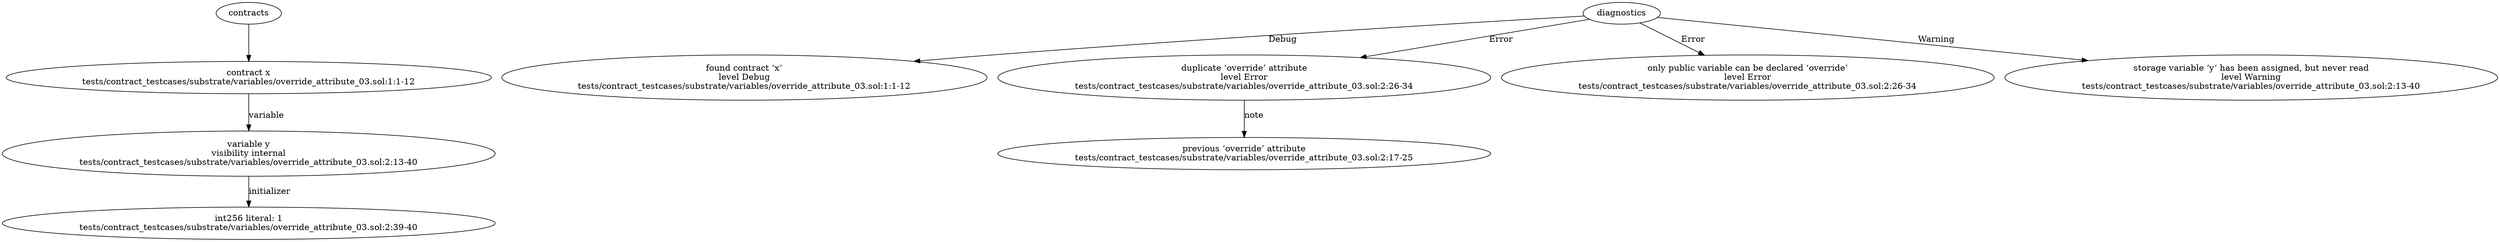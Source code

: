 strict digraph "tests/contract_testcases/substrate/variables/override_attribute_03.sol" {
	contract [label="contract x\ntests/contract_testcases/substrate/variables/override_attribute_03.sol:1:1-12"]
	var [label="variable y\nvisibility internal\ntests/contract_testcases/substrate/variables/override_attribute_03.sol:2:13-40"]
	number_literal [label="int256 literal: 1\ntests/contract_testcases/substrate/variables/override_attribute_03.sol:2:39-40"]
	diagnostic [label="found contract ‘x’\nlevel Debug\ntests/contract_testcases/substrate/variables/override_attribute_03.sol:1:1-12"]
	diagnostic_7 [label="duplicate ‘override’ attribute\nlevel Error\ntests/contract_testcases/substrate/variables/override_attribute_03.sol:2:26-34"]
	note [label="previous ‘override’ attribute\ntests/contract_testcases/substrate/variables/override_attribute_03.sol:2:17-25"]
	diagnostic_9 [label="only public variable can be declared ‘override’\nlevel Error\ntests/contract_testcases/substrate/variables/override_attribute_03.sol:2:26-34"]
	diagnostic_10 [label="storage variable ‘y‘ has been assigned, but never read\nlevel Warning\ntests/contract_testcases/substrate/variables/override_attribute_03.sol:2:13-40"]
	contracts -> contract
	contract -> var [label="variable"]
	var -> number_literal [label="initializer"]
	diagnostics -> diagnostic [label="Debug"]
	diagnostics -> diagnostic_7 [label="Error"]
	diagnostic_7 -> note [label="note"]
	diagnostics -> diagnostic_9 [label="Error"]
	diagnostics -> diagnostic_10 [label="Warning"]
}
